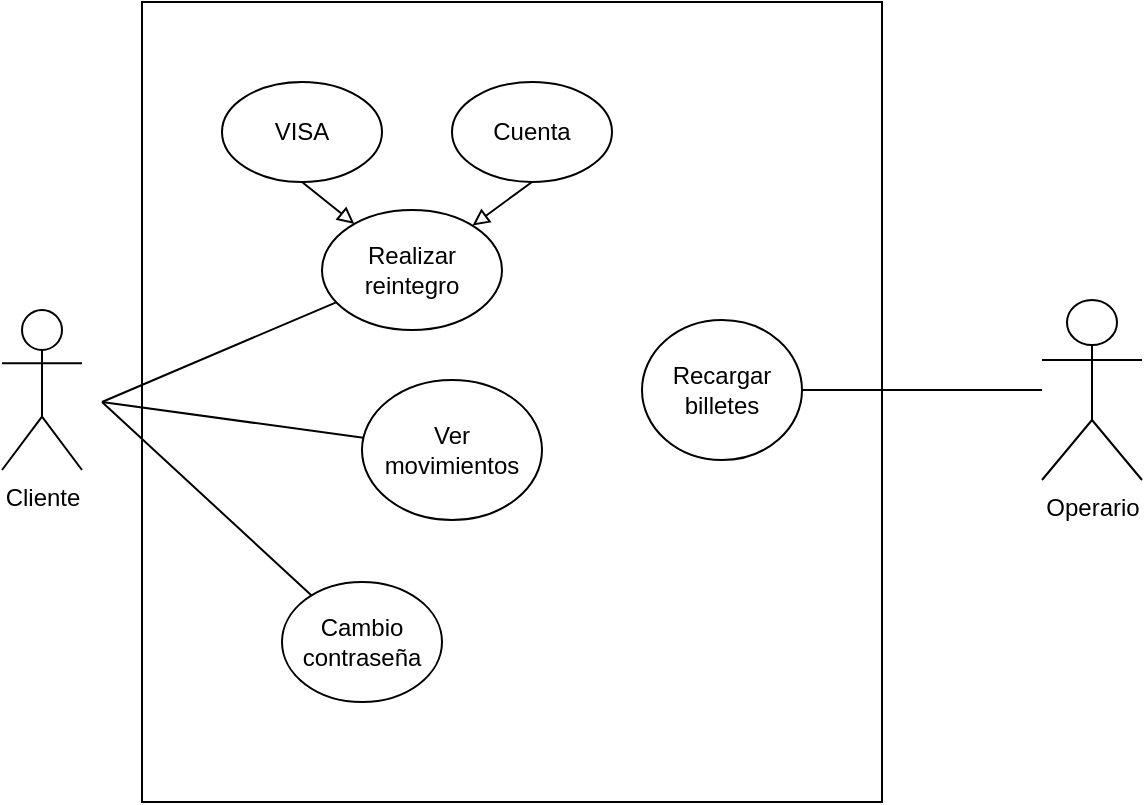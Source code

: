 <mxfile version="20.8.23" type="device"><diagram name="Página-1" id="X_advjOxxuN92li8N9bL"><mxGraphModel dx="1074" dy="586" grid="1" gridSize="10" guides="1" tooltips="1" connect="1" arrows="1" fold="1" page="1" pageScale="1" pageWidth="1169" pageHeight="827" math="0" shadow="0"><root><mxCell id="0"/><mxCell id="1" parent="0"/><mxCell id="bevCd3YqEbPmHzXgZlz_-7" value="" style="rounded=0;whiteSpace=wrap;html=1;" vertex="1" parent="1"><mxGeometry x="420" y="190" width="370" height="400" as="geometry"/></mxCell><mxCell id="45P-Y4xdYCyfjfRt5npw-1" value="Cliente" style="shape=umlActor;verticalLabelPosition=bottom;verticalAlign=top;html=1;outlineConnect=0;" parent="1" vertex="1"><mxGeometry x="350" y="344" width="40" height="80" as="geometry"/></mxCell><mxCell id="45P-Y4xdYCyfjfRt5npw-4" value="" style="html=1;verticalAlign=bottom;endArrow=none;endSize=8;elbow=vertical;rounded=0;endFill=0;" parent="1" target="45P-Y4xdYCyfjfRt5npw-5" edge="1"><mxGeometry relative="1" as="geometry"><mxPoint x="400" y="390" as="sourcePoint"/><mxPoint x="700" y="304" as="targetPoint"/></mxGeometry></mxCell><mxCell id="45P-Y4xdYCyfjfRt5npw-5" value="Realizar reintegro" style="ellipse;whiteSpace=wrap;html=1;" parent="1" vertex="1"><mxGeometry x="510" y="294" width="90" height="60" as="geometry"/></mxCell><mxCell id="45P-Y4xdYCyfjfRt5npw-6" value="" style="html=1;verticalAlign=bottom;endArrow=none;endSize=8;elbow=vertical;rounded=0;endFill=0;" parent="1" target="45P-Y4xdYCyfjfRt5npw-7" edge="1"><mxGeometry relative="1" as="geometry"><mxPoint x="400" y="390" as="sourcePoint"/><mxPoint x="740" y="404" as="targetPoint"/></mxGeometry></mxCell><mxCell id="45P-Y4xdYCyfjfRt5npw-7" value="Ver movimientos" style="ellipse;whiteSpace=wrap;html=1;" parent="1" vertex="1"><mxGeometry x="530" y="379" width="90" height="70" as="geometry"/></mxCell><mxCell id="45P-Y4xdYCyfjfRt5npw-8" value="" style="html=1;verticalAlign=bottom;endArrow=none;endSize=8;elbow=vertical;rounded=0;endFill=0;" parent="1" target="45P-Y4xdYCyfjfRt5npw-9" edge="1"><mxGeometry relative="1" as="geometry"><mxPoint x="400" y="390" as="sourcePoint"/><mxPoint x="650" y="504" as="targetPoint"/></mxGeometry></mxCell><mxCell id="45P-Y4xdYCyfjfRt5npw-9" value="Cambio contraseña" style="ellipse;whiteSpace=wrap;html=1;" parent="1" vertex="1"><mxGeometry x="490" y="480" width="80" height="60" as="geometry"/></mxCell><mxCell id="bevCd3YqEbPmHzXgZlz_-3" value="" style="endArrow=block;html=1;rounded=0;exitX=0.5;exitY=1;exitDx=0;exitDy=0;endFill=0;" edge="1" parent="1" source="bevCd3YqEbPmHzXgZlz_-4" target="45P-Y4xdYCyfjfRt5npw-5"><mxGeometry width="50" height="50" relative="1" as="geometry"><mxPoint x="870" y="314" as="sourcePoint"/><mxPoint x="790" y="414" as="targetPoint"/></mxGeometry></mxCell><mxCell id="bevCd3YqEbPmHzXgZlz_-4" value="Cuenta" style="ellipse;whiteSpace=wrap;html=1;" vertex="1" parent="1"><mxGeometry x="575" y="230" width="80" height="50" as="geometry"/></mxCell><mxCell id="bevCd3YqEbPmHzXgZlz_-5" value="" style="endArrow=block;html=1;rounded=0;exitX=0.5;exitY=1;exitDx=0;exitDy=0;endFill=0;" edge="1" parent="1" source="bevCd3YqEbPmHzXgZlz_-6" target="45P-Y4xdYCyfjfRt5npw-5"><mxGeometry width="50" height="50" relative="1" as="geometry"><mxPoint x="870" y="224" as="sourcePoint"/><mxPoint x="745.402" y="263.897" as="targetPoint"/></mxGeometry></mxCell><mxCell id="bevCd3YqEbPmHzXgZlz_-6" value="VISA" style="ellipse;whiteSpace=wrap;html=1;" vertex="1" parent="1"><mxGeometry x="460" y="230" width="80" height="50" as="geometry"/></mxCell><mxCell id="bevCd3YqEbPmHzXgZlz_-10" value="Recargar billetes" style="ellipse;whiteSpace=wrap;html=1;" vertex="1" parent="1"><mxGeometry x="670" y="349" width="80" height="70" as="geometry"/></mxCell><mxCell id="bevCd3YqEbPmHzXgZlz_-11" value="Operario" style="shape=umlActor;verticalLabelPosition=bottom;verticalAlign=top;html=1;outlineConnect=0;" vertex="1" parent="1"><mxGeometry x="870" y="339" width="50" height="90" as="geometry"/></mxCell><mxCell id="bevCd3YqEbPmHzXgZlz_-12" value="" style="endArrow=none;html=1;rounded=0;" edge="1" parent="1" source="bevCd3YqEbPmHzXgZlz_-11" target="bevCd3YqEbPmHzXgZlz_-10"><mxGeometry width="50" height="50" relative="1" as="geometry"><mxPoint x="870" y="380" as="sourcePoint"/><mxPoint x="610" y="420" as="targetPoint"/></mxGeometry></mxCell></root></mxGraphModel></diagram></mxfile>